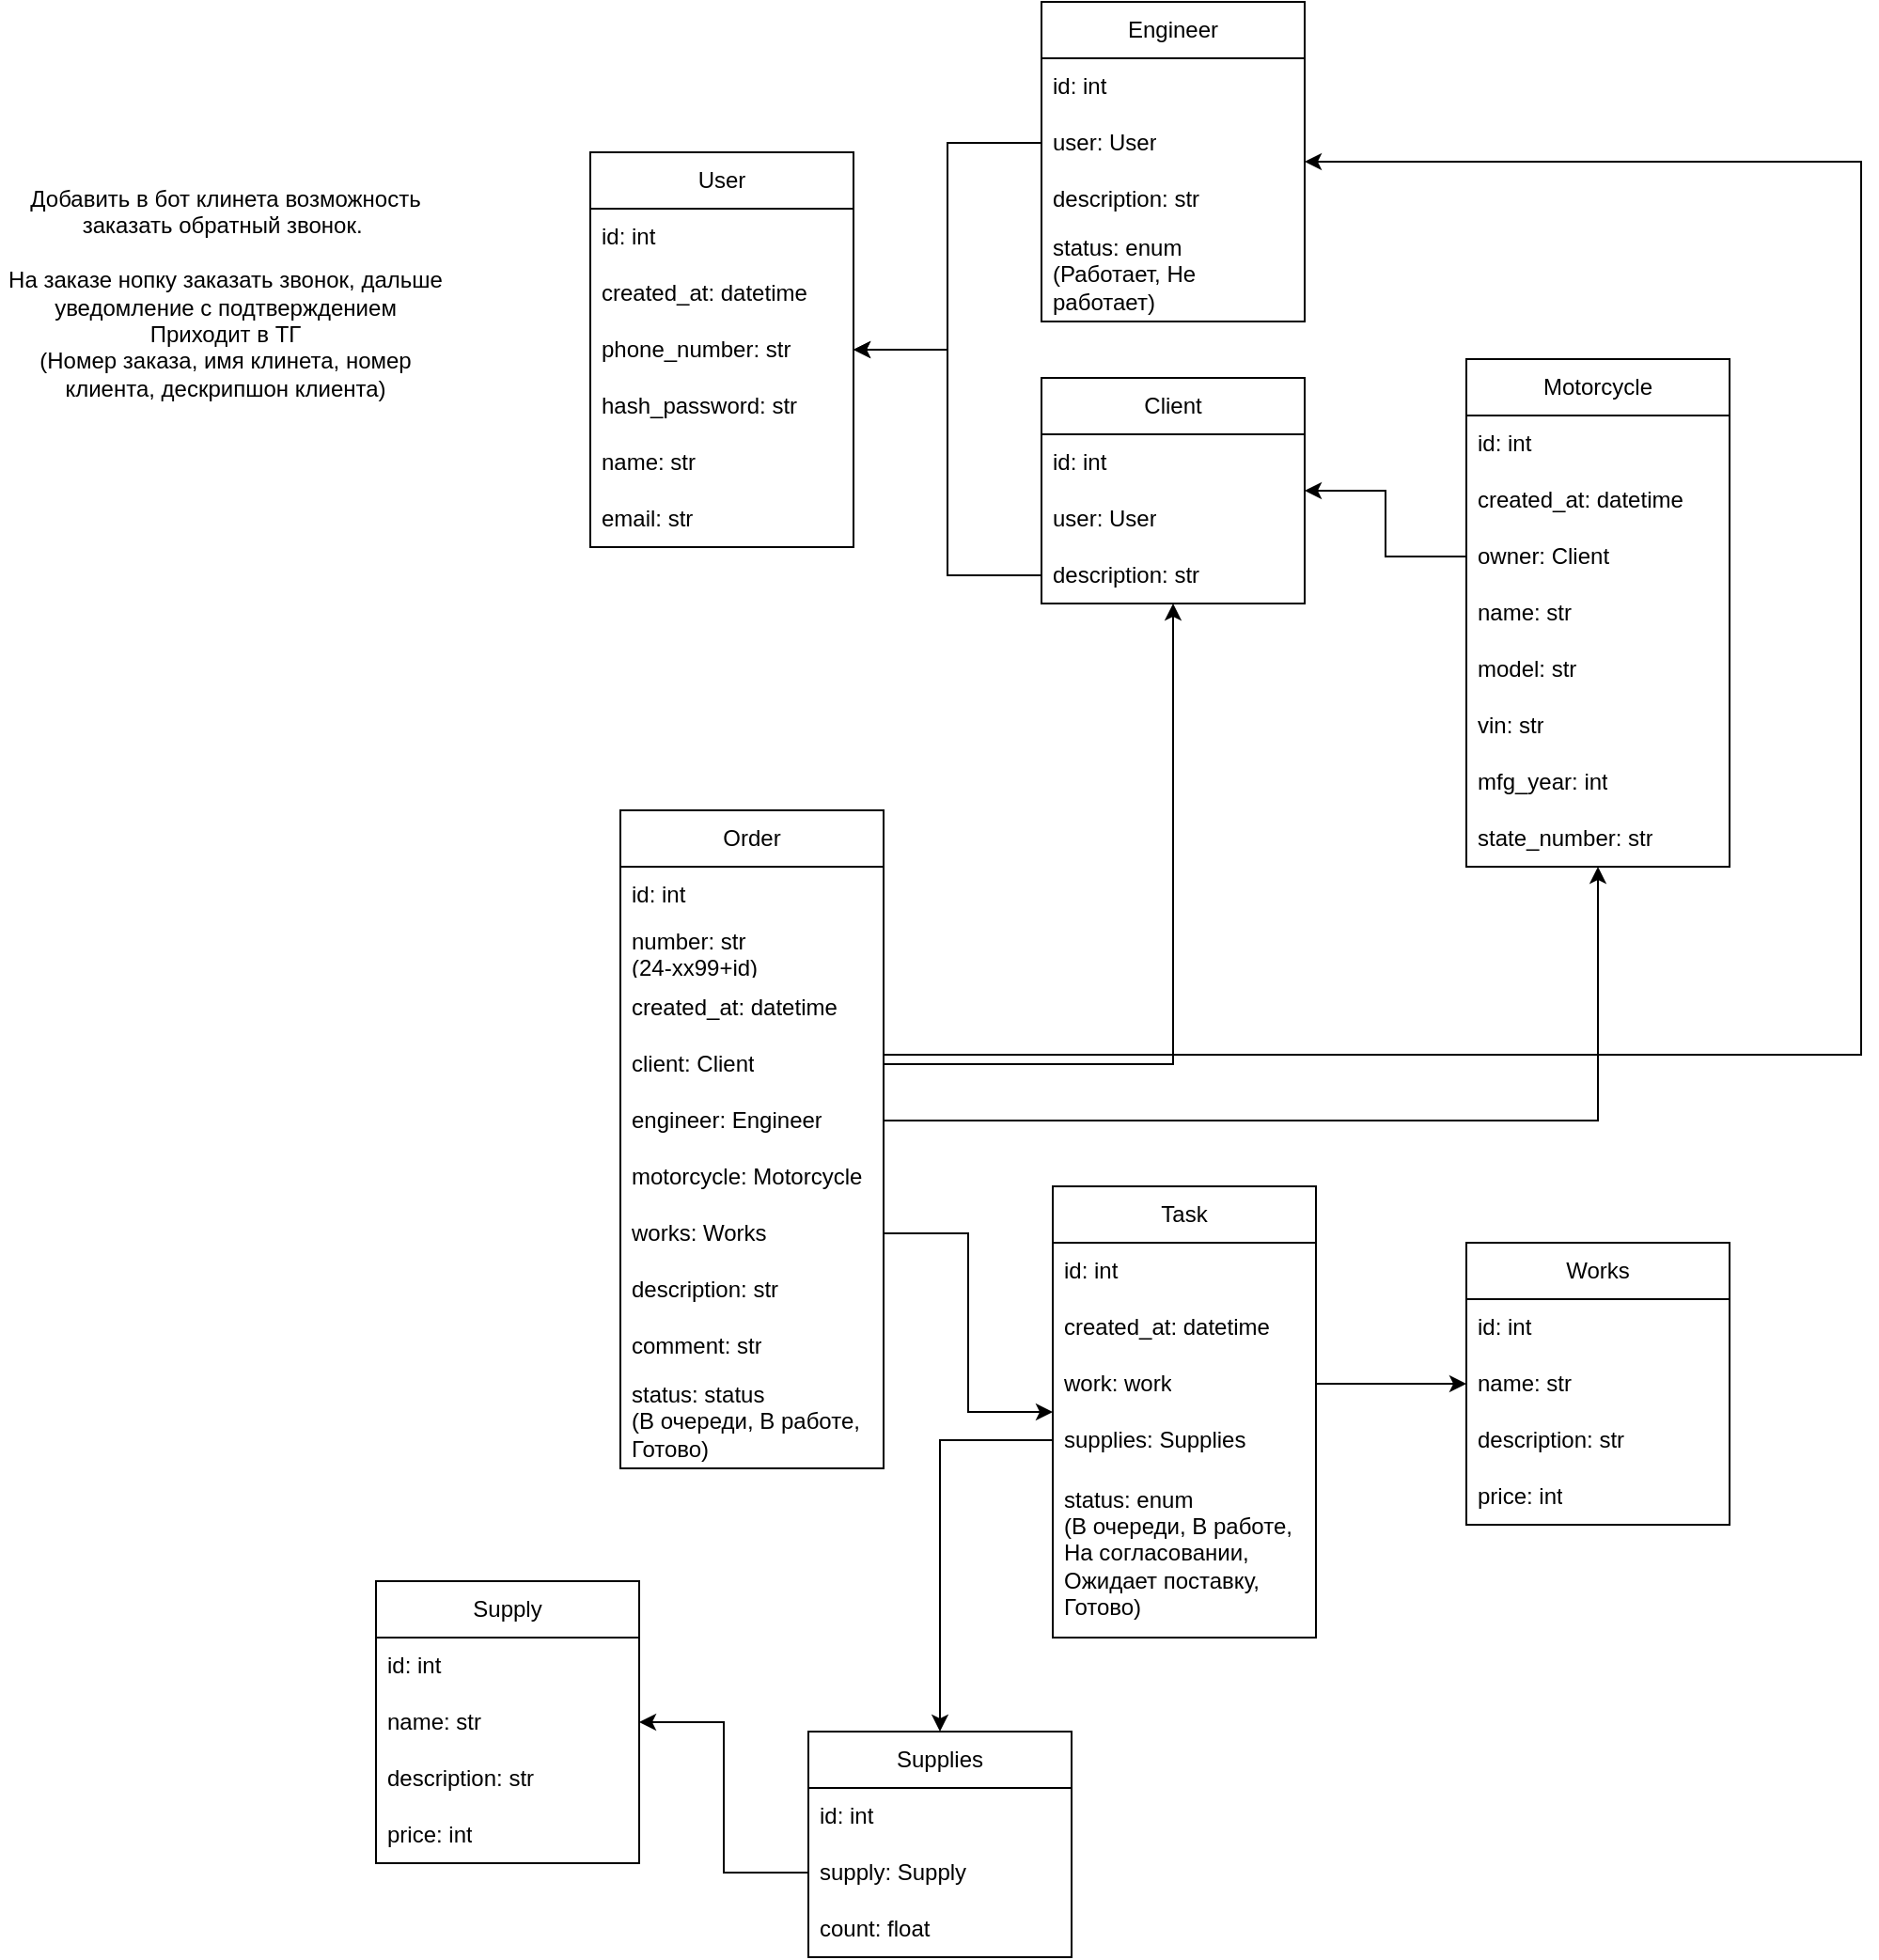 <mxfile version="23.1.5" type="device">
  <diagram name="DB" id="a5CBW0wvsJqK2SCzAaSJ">
    <mxGraphModel dx="2191" dy="843" grid="1" gridSize="10" guides="1" tooltips="1" connect="1" arrows="1" fold="1" page="1" pageScale="1" pageWidth="827" pageHeight="1169" math="0" shadow="0">
      <root>
        <mxCell id="0" />
        <mxCell id="1" parent="0" />
        <mxCell id="pq8M6P8lExrLLi4XYhWV-19" value="User" style="swimlane;fontStyle=0;childLayout=stackLayout;horizontal=1;startSize=30;horizontalStack=0;resizeParent=1;resizeParentMax=0;resizeLast=0;collapsible=1;marginBottom=0;whiteSpace=wrap;html=1;" parent="1" vertex="1">
          <mxGeometry x="34" y="150" width="140" height="210" as="geometry" />
        </mxCell>
        <mxCell id="pq8M6P8lExrLLi4XYhWV-20" value="id: int" style="text;strokeColor=none;fillColor=none;align=left;verticalAlign=middle;spacingLeft=4;spacingRight=4;overflow=hidden;points=[[0,0.5],[1,0.5]];portConstraint=eastwest;rotatable=0;whiteSpace=wrap;html=1;" parent="pq8M6P8lExrLLi4XYhWV-19" vertex="1">
          <mxGeometry y="30" width="140" height="30" as="geometry" />
        </mxCell>
        <mxCell id="pq8M6P8lExrLLi4XYhWV-25" value="created_at: datetime" style="text;strokeColor=none;fillColor=none;align=left;verticalAlign=middle;spacingLeft=4;spacingRight=4;overflow=hidden;points=[[0,0.5],[1,0.5]];portConstraint=eastwest;rotatable=0;whiteSpace=wrap;html=1;" parent="pq8M6P8lExrLLi4XYhWV-19" vertex="1">
          <mxGeometry y="60" width="140" height="30" as="geometry" />
        </mxCell>
        <mxCell id="pq8M6P8lExrLLi4XYhWV-24" value="phone_number: str" style="text;strokeColor=none;fillColor=none;align=left;verticalAlign=middle;spacingLeft=4;spacingRight=4;overflow=hidden;points=[[0,0.5],[1,0.5]];portConstraint=eastwest;rotatable=0;whiteSpace=wrap;html=1;" parent="pq8M6P8lExrLLi4XYhWV-19" vertex="1">
          <mxGeometry y="90" width="140" height="30" as="geometry" />
        </mxCell>
        <mxCell id="pq8M6P8lExrLLi4XYhWV-22" value="hash_password: str" style="text;strokeColor=none;fillColor=none;align=left;verticalAlign=middle;spacingLeft=4;spacingRight=4;overflow=hidden;points=[[0,0.5],[1,0.5]];portConstraint=eastwest;rotatable=0;whiteSpace=wrap;html=1;" parent="pq8M6P8lExrLLi4XYhWV-19" vertex="1">
          <mxGeometry y="120" width="140" height="30" as="geometry" />
        </mxCell>
        <mxCell id="pq8M6P8lExrLLi4XYhWV-23" value="name: str" style="text;strokeColor=none;fillColor=none;align=left;verticalAlign=middle;spacingLeft=4;spacingRight=4;overflow=hidden;points=[[0,0.5],[1,0.5]];portConstraint=eastwest;rotatable=0;whiteSpace=wrap;html=1;" parent="pq8M6P8lExrLLi4XYhWV-19" vertex="1">
          <mxGeometry y="150" width="140" height="30" as="geometry" />
        </mxCell>
        <mxCell id="pq8M6P8lExrLLi4XYhWV-26" value="email: str" style="text;strokeColor=none;fillColor=none;align=left;verticalAlign=middle;spacingLeft=4;spacingRight=4;overflow=hidden;points=[[0,0.5],[1,0.5]];portConstraint=eastwest;rotatable=0;whiteSpace=wrap;html=1;" parent="pq8M6P8lExrLLi4XYhWV-19" vertex="1">
          <mxGeometry y="180" width="140" height="30" as="geometry" />
        </mxCell>
        <mxCell id="pq8M6P8lExrLLi4XYhWV-28" value="&lt;div&gt;Engineer&lt;br&gt;&lt;/div&gt;" style="swimlane;fontStyle=0;childLayout=stackLayout;horizontal=1;startSize=30;horizontalStack=0;resizeParent=1;resizeParentMax=0;resizeLast=0;collapsible=1;marginBottom=0;whiteSpace=wrap;html=1;" parent="1" vertex="1">
          <mxGeometry x="274" y="70" width="140" height="170" as="geometry" />
        </mxCell>
        <mxCell id="pq8M6P8lExrLLi4XYhWV-29" value="id: int" style="text;strokeColor=none;fillColor=none;align=left;verticalAlign=middle;spacingLeft=4;spacingRight=4;overflow=hidden;points=[[0,0.5],[1,0.5]];portConstraint=eastwest;rotatable=0;whiteSpace=wrap;html=1;" parent="pq8M6P8lExrLLi4XYhWV-28" vertex="1">
          <mxGeometry y="30" width="140" height="30" as="geometry" />
        </mxCell>
        <mxCell id="pq8M6P8lExrLLi4XYhWV-36" value="user: User" style="text;strokeColor=none;fillColor=none;align=left;verticalAlign=middle;spacingLeft=4;spacingRight=4;overflow=hidden;points=[[0,0.5],[1,0.5]];portConstraint=eastwest;rotatable=0;whiteSpace=wrap;html=1;" parent="pq8M6P8lExrLLi4XYhWV-28" vertex="1">
          <mxGeometry y="60" width="140" height="30" as="geometry" />
        </mxCell>
        <mxCell id="-woelq_hJzqOnR1tFNZc-2" value="description: str" style="text;strokeColor=none;fillColor=none;align=left;verticalAlign=middle;spacingLeft=4;spacingRight=4;overflow=hidden;points=[[0,0.5],[1,0.5]];portConstraint=eastwest;rotatable=0;whiteSpace=wrap;html=1;" parent="pq8M6P8lExrLLi4XYhWV-28" vertex="1">
          <mxGeometry y="90" width="140" height="30" as="geometry" />
        </mxCell>
        <mxCell id="pq8M6P8lExrLLi4XYhWV-44" value="status: enum&lt;br&gt;(Работает, Не работает)" style="text;strokeColor=none;fillColor=none;align=left;verticalAlign=middle;spacingLeft=4;spacingRight=4;overflow=hidden;points=[[0,0.5],[1,0.5]];portConstraint=eastwest;rotatable=0;whiteSpace=wrap;html=1;" parent="pq8M6P8lExrLLi4XYhWV-28" vertex="1">
          <mxGeometry y="120" width="140" height="50" as="geometry" />
        </mxCell>
        <mxCell id="pq8M6P8lExrLLi4XYhWV-37" style="edgeStyle=orthogonalEdgeStyle;rounded=0;orthogonalLoop=1;jettySize=auto;html=1;exitX=0;exitY=0.5;exitDx=0;exitDy=0;" parent="1" source="pq8M6P8lExrLLi4XYhWV-36" target="pq8M6P8lExrLLi4XYhWV-19" edge="1">
          <mxGeometry relative="1" as="geometry" />
        </mxCell>
        <mxCell id="pq8M6P8lExrLLi4XYhWV-39" value="&lt;div&gt;Client&lt;br&gt;&lt;/div&gt;" style="swimlane;fontStyle=0;childLayout=stackLayout;horizontal=1;startSize=30;horizontalStack=0;resizeParent=1;resizeParentMax=0;resizeLast=0;collapsible=1;marginBottom=0;whiteSpace=wrap;html=1;" parent="1" vertex="1">
          <mxGeometry x="274" y="270" width="140" height="120" as="geometry" />
        </mxCell>
        <mxCell id="pq8M6P8lExrLLi4XYhWV-40" value="id: int" style="text;strokeColor=none;fillColor=none;align=left;verticalAlign=middle;spacingLeft=4;spacingRight=4;overflow=hidden;points=[[0,0.5],[1,0.5]];portConstraint=eastwest;rotatable=0;whiteSpace=wrap;html=1;" parent="pq8M6P8lExrLLi4XYhWV-39" vertex="1">
          <mxGeometry y="30" width="140" height="30" as="geometry" />
        </mxCell>
        <mxCell id="-woelq_hJzqOnR1tFNZc-1" value="user: User" style="text;strokeColor=none;fillColor=none;align=left;verticalAlign=middle;spacingLeft=4;spacingRight=4;overflow=hidden;points=[[0,0.5],[1,0.5]];portConstraint=eastwest;rotatable=0;whiteSpace=wrap;html=1;" parent="pq8M6P8lExrLLi4XYhWV-39" vertex="1">
          <mxGeometry y="60" width="140" height="30" as="geometry" />
        </mxCell>
        <mxCell id="pq8M6P8lExrLLi4XYhWV-42" value="description: str" style="text;strokeColor=none;fillColor=none;align=left;verticalAlign=middle;spacingLeft=4;spacingRight=4;overflow=hidden;points=[[0,0.5],[1,0.5]];portConstraint=eastwest;rotatable=0;whiteSpace=wrap;html=1;" parent="pq8M6P8lExrLLi4XYhWV-39" vertex="1">
          <mxGeometry y="90" width="140" height="30" as="geometry" />
        </mxCell>
        <mxCell id="pq8M6P8lExrLLi4XYhWV-43" style="edgeStyle=orthogonalEdgeStyle;rounded=0;orthogonalLoop=1;jettySize=auto;html=1;exitX=0;exitY=0.5;exitDx=0;exitDy=0;" parent="1" source="pq8M6P8lExrLLi4XYhWV-42" target="pq8M6P8lExrLLi4XYhWV-19" edge="1">
          <mxGeometry relative="1" as="geometry" />
        </mxCell>
        <mxCell id="pq8M6P8lExrLLi4XYhWV-45" value="&lt;div&gt;Motorcycle&lt;br&gt;&lt;/div&gt;" style="swimlane;fontStyle=0;childLayout=stackLayout;horizontal=1;startSize=30;horizontalStack=0;resizeParent=1;resizeParentMax=0;resizeLast=0;collapsible=1;marginBottom=0;whiteSpace=wrap;html=1;" parent="1" vertex="1">
          <mxGeometry x="500" y="260" width="140" height="270" as="geometry" />
        </mxCell>
        <mxCell id="pq8M6P8lExrLLi4XYhWV-46" value="id: int" style="text;strokeColor=none;fillColor=none;align=left;verticalAlign=middle;spacingLeft=4;spacingRight=4;overflow=hidden;points=[[0,0.5],[1,0.5]];portConstraint=eastwest;rotatable=0;whiteSpace=wrap;html=1;" parent="pq8M6P8lExrLLi4XYhWV-45" vertex="1">
          <mxGeometry y="30" width="140" height="30" as="geometry" />
        </mxCell>
        <mxCell id="pq8M6P8lExrLLi4XYhWV-47" value="created_at: datetime" style="text;strokeColor=none;fillColor=none;align=left;verticalAlign=middle;spacingLeft=4;spacingRight=4;overflow=hidden;points=[[0,0.5],[1,0.5]];portConstraint=eastwest;rotatable=0;whiteSpace=wrap;html=1;" parent="pq8M6P8lExrLLi4XYhWV-45" vertex="1">
          <mxGeometry y="60" width="140" height="30" as="geometry" />
        </mxCell>
        <mxCell id="pq8M6P8lExrLLi4XYhWV-48" value="owner: Client" style="text;strokeColor=none;fillColor=none;align=left;verticalAlign=middle;spacingLeft=4;spacingRight=4;overflow=hidden;points=[[0,0.5],[1,0.5]];portConstraint=eastwest;rotatable=0;whiteSpace=wrap;html=1;" parent="pq8M6P8lExrLLi4XYhWV-45" vertex="1">
          <mxGeometry y="90" width="140" height="30" as="geometry" />
        </mxCell>
        <mxCell id="pq8M6P8lExrLLi4XYhWV-51" value="name: str" style="text;strokeColor=none;fillColor=none;align=left;verticalAlign=middle;spacingLeft=4;spacingRight=4;overflow=hidden;points=[[0,0.5],[1,0.5]];portConstraint=eastwest;rotatable=0;whiteSpace=wrap;html=1;" parent="pq8M6P8lExrLLi4XYhWV-45" vertex="1">
          <mxGeometry y="120" width="140" height="30" as="geometry" />
        </mxCell>
        <mxCell id="pq8M6P8lExrLLi4XYhWV-52" value="model: str" style="text;strokeColor=none;fillColor=none;align=left;verticalAlign=middle;spacingLeft=4;spacingRight=4;overflow=hidden;points=[[0,0.5],[1,0.5]];portConstraint=eastwest;rotatable=0;whiteSpace=wrap;html=1;" parent="pq8M6P8lExrLLi4XYhWV-45" vertex="1">
          <mxGeometry y="150" width="140" height="30" as="geometry" />
        </mxCell>
        <mxCell id="-bgJqrQdGPXA3HlWsKVl-1" value="vin: str" style="text;strokeColor=none;fillColor=none;align=left;verticalAlign=middle;spacingLeft=4;spacingRight=4;overflow=hidden;points=[[0,0.5],[1,0.5]];portConstraint=eastwest;rotatable=0;whiteSpace=wrap;html=1;" vertex="1" parent="pq8M6P8lExrLLi4XYhWV-45">
          <mxGeometry y="180" width="140" height="30" as="geometry" />
        </mxCell>
        <mxCell id="pq8M6P8lExrLLi4XYhWV-53" value="mfg_year: int" style="text;strokeColor=none;fillColor=none;align=left;verticalAlign=middle;spacingLeft=4;spacingRight=4;overflow=hidden;points=[[0,0.5],[1,0.5]];portConstraint=eastwest;rotatable=0;whiteSpace=wrap;html=1;" parent="pq8M6P8lExrLLi4XYhWV-45" vertex="1">
          <mxGeometry y="210" width="140" height="30" as="geometry" />
        </mxCell>
        <mxCell id="-bgJqrQdGPXA3HlWsKVl-2" value="state_number: str" style="text;strokeColor=none;fillColor=none;align=left;verticalAlign=middle;spacingLeft=4;spacingRight=4;overflow=hidden;points=[[0,0.5],[1,0.5]];portConstraint=eastwest;rotatable=0;whiteSpace=wrap;html=1;" vertex="1" parent="pq8M6P8lExrLLi4XYhWV-45">
          <mxGeometry y="240" width="140" height="30" as="geometry" />
        </mxCell>
        <mxCell id="pq8M6P8lExrLLi4XYhWV-49" style="edgeStyle=orthogonalEdgeStyle;rounded=0;orthogonalLoop=1;jettySize=auto;html=1;exitX=0;exitY=0.5;exitDx=0;exitDy=0;" parent="1" source="pq8M6P8lExrLLi4XYhWV-48" target="pq8M6P8lExrLLi4XYhWV-39" edge="1">
          <mxGeometry relative="1" as="geometry" />
        </mxCell>
        <mxCell id="pq8M6P8lExrLLi4XYhWV-54" value="&lt;div&gt;Order&lt;br&gt;&lt;/div&gt;" style="swimlane;fontStyle=0;childLayout=stackLayout;horizontal=1;startSize=30;horizontalStack=0;resizeParent=1;resizeParentMax=0;resizeLast=0;collapsible=1;marginBottom=0;whiteSpace=wrap;html=1;" parent="1" vertex="1">
          <mxGeometry x="50" y="500" width="140" height="350" as="geometry" />
        </mxCell>
        <mxCell id="pq8M6P8lExrLLi4XYhWV-55" value="id: int" style="text;strokeColor=none;fillColor=none;align=left;verticalAlign=middle;spacingLeft=4;spacingRight=4;overflow=hidden;points=[[0,0.5],[1,0.5]];portConstraint=eastwest;rotatable=0;whiteSpace=wrap;html=1;" parent="pq8M6P8lExrLLi4XYhWV-54" vertex="1">
          <mxGeometry y="30" width="140" height="30" as="geometry" />
        </mxCell>
        <mxCell id="-bgJqrQdGPXA3HlWsKVl-36" value="number: str&lt;br&gt;(24-xx99+id)" style="text;strokeColor=none;fillColor=none;align=left;verticalAlign=middle;spacingLeft=4;spacingRight=4;overflow=hidden;points=[[0,0.5],[1,0.5]];portConstraint=eastwest;rotatable=0;whiteSpace=wrap;html=1;" vertex="1" parent="pq8M6P8lExrLLi4XYhWV-54">
          <mxGeometry y="60" width="140" height="30" as="geometry" />
        </mxCell>
        <mxCell id="pq8M6P8lExrLLi4XYhWV-56" value="created_at: datetime" style="text;strokeColor=none;fillColor=none;align=left;verticalAlign=middle;spacingLeft=4;spacingRight=4;overflow=hidden;points=[[0,0.5],[1,0.5]];portConstraint=eastwest;rotatable=0;whiteSpace=wrap;html=1;" parent="pq8M6P8lExrLLi4XYhWV-54" vertex="1">
          <mxGeometry y="90" width="140" height="30" as="geometry" />
        </mxCell>
        <mxCell id="pq8M6P8lExrLLi4XYhWV-57" value="client: Client" style="text;strokeColor=none;fillColor=none;align=left;verticalAlign=middle;spacingLeft=4;spacingRight=4;overflow=hidden;points=[[0,0.5],[1,0.5]];portConstraint=eastwest;rotatable=0;whiteSpace=wrap;html=1;" parent="pq8M6P8lExrLLi4XYhWV-54" vertex="1">
          <mxGeometry y="120" width="140" height="30" as="geometry" />
        </mxCell>
        <mxCell id="pq8M6P8lExrLLi4XYhWV-58" value="engineer: Engineer" style="text;strokeColor=none;fillColor=none;align=left;verticalAlign=middle;spacingLeft=4;spacingRight=4;overflow=hidden;points=[[0,0.5],[1,0.5]];portConstraint=eastwest;rotatable=0;whiteSpace=wrap;html=1;" parent="pq8M6P8lExrLLi4XYhWV-54" vertex="1">
          <mxGeometry y="150" width="140" height="30" as="geometry" />
        </mxCell>
        <mxCell id="pq8M6P8lExrLLi4XYhWV-61" value="motorcycle: Motorcycle" style="text;strokeColor=none;fillColor=none;align=left;verticalAlign=middle;spacingLeft=4;spacingRight=4;overflow=hidden;points=[[0,0.5],[1,0.5]];portConstraint=eastwest;rotatable=0;whiteSpace=wrap;html=1;" parent="pq8M6P8lExrLLi4XYhWV-54" vertex="1">
          <mxGeometry y="180" width="140" height="30" as="geometry" />
        </mxCell>
        <mxCell id="pq8M6P8lExrLLi4XYhWV-63" value="works: Works" style="text;strokeColor=none;fillColor=none;align=left;verticalAlign=middle;spacingLeft=4;spacingRight=4;overflow=hidden;points=[[0,0.5],[1,0.5]];portConstraint=eastwest;rotatable=0;whiteSpace=wrap;html=1;" parent="pq8M6P8lExrLLi4XYhWV-54" vertex="1">
          <mxGeometry y="210" width="140" height="30" as="geometry" />
        </mxCell>
        <mxCell id="pq8M6P8lExrLLi4XYhWV-76" value="description: str" style="text;strokeColor=none;fillColor=none;align=left;verticalAlign=middle;spacingLeft=4;spacingRight=4;overflow=hidden;points=[[0,0.5],[1,0.5]];portConstraint=eastwest;rotatable=0;whiteSpace=wrap;html=1;" parent="pq8M6P8lExrLLi4XYhWV-54" vertex="1">
          <mxGeometry y="240" width="140" height="30" as="geometry" />
        </mxCell>
        <mxCell id="-bgJqrQdGPXA3HlWsKVl-5" value="comment: str" style="text;strokeColor=none;fillColor=none;align=left;verticalAlign=middle;spacingLeft=4;spacingRight=4;overflow=hidden;points=[[0,0.5],[1,0.5]];portConstraint=eastwest;rotatable=0;whiteSpace=wrap;html=1;" vertex="1" parent="pq8M6P8lExrLLi4XYhWV-54">
          <mxGeometry y="270" width="140" height="30" as="geometry" />
        </mxCell>
        <mxCell id="pq8M6P8lExrLLi4XYhWV-62" value="status: status&lt;br&gt;(В очереди, В работе,&amp;nbsp;&lt;br&gt;Готово)" style="text;strokeColor=none;fillColor=none;align=left;verticalAlign=middle;spacingLeft=4;spacingRight=4;overflow=hidden;points=[[0,0.5],[1,0.5]];portConstraint=eastwest;rotatable=0;whiteSpace=wrap;html=1;" parent="pq8M6P8lExrLLi4XYhWV-54" vertex="1">
          <mxGeometry y="300" width="140" height="50" as="geometry" />
        </mxCell>
        <mxCell id="pq8M6P8lExrLLi4XYhWV-64" style="edgeStyle=orthogonalEdgeStyle;rounded=0;orthogonalLoop=1;jettySize=auto;html=1;exitX=1;exitY=0.5;exitDx=0;exitDy=0;" parent="1" source="pq8M6P8lExrLLi4XYhWV-61" target="pq8M6P8lExrLLi4XYhWV-45" edge="1">
          <mxGeometry relative="1" as="geometry">
            <Array as="points">
              <mxPoint x="570" y="665" />
            </Array>
          </mxGeometry>
        </mxCell>
        <mxCell id="pq8M6P8lExrLLi4XYhWV-65" style="edgeStyle=orthogonalEdgeStyle;rounded=0;orthogonalLoop=1;jettySize=auto;html=1;exitX=1;exitY=0.5;exitDx=0;exitDy=0;" parent="1" source="pq8M6P8lExrLLi4XYhWV-58" target="pq8M6P8lExrLLi4XYhWV-28" edge="1">
          <mxGeometry relative="1" as="geometry">
            <Array as="points">
              <mxPoint x="190" y="630" />
              <mxPoint x="710" y="630" />
              <mxPoint x="710" y="155" />
            </Array>
          </mxGeometry>
        </mxCell>
        <mxCell id="pq8M6P8lExrLLi4XYhWV-66" style="edgeStyle=orthogonalEdgeStyle;rounded=0;orthogonalLoop=1;jettySize=auto;html=1;exitX=1;exitY=0.5;exitDx=0;exitDy=0;" parent="1" source="pq8M6P8lExrLLi4XYhWV-57" target="pq8M6P8lExrLLi4XYhWV-39" edge="1">
          <mxGeometry relative="1" as="geometry" />
        </mxCell>
        <mxCell id="pq8M6P8lExrLLi4XYhWV-67" value="&lt;div&gt;Works&lt;br&gt;&lt;/div&gt;" style="swimlane;fontStyle=0;childLayout=stackLayout;horizontal=1;startSize=30;horizontalStack=0;resizeParent=1;resizeParentMax=0;resizeLast=0;collapsible=1;marginBottom=0;whiteSpace=wrap;html=1;" parent="1" vertex="1">
          <mxGeometry x="500" y="730" width="140" height="150" as="geometry" />
        </mxCell>
        <mxCell id="pq8M6P8lExrLLi4XYhWV-68" value="id: int" style="text;strokeColor=none;fillColor=none;align=left;verticalAlign=middle;spacingLeft=4;spacingRight=4;overflow=hidden;points=[[0,0.5],[1,0.5]];portConstraint=eastwest;rotatable=0;whiteSpace=wrap;html=1;" parent="pq8M6P8lExrLLi4XYhWV-67" vertex="1">
          <mxGeometry y="30" width="140" height="30" as="geometry" />
        </mxCell>
        <mxCell id="pq8M6P8lExrLLi4XYhWV-70" value="name: str" style="text;strokeColor=none;fillColor=none;align=left;verticalAlign=middle;spacingLeft=4;spacingRight=4;overflow=hidden;points=[[0,0.5],[1,0.5]];portConstraint=eastwest;rotatable=0;whiteSpace=wrap;html=1;" parent="pq8M6P8lExrLLi4XYhWV-67" vertex="1">
          <mxGeometry y="60" width="140" height="30" as="geometry" />
        </mxCell>
        <mxCell id="pq8M6P8lExrLLi4XYhWV-71" value="description: str" style="text;strokeColor=none;fillColor=none;align=left;verticalAlign=middle;spacingLeft=4;spacingRight=4;overflow=hidden;points=[[0,0.5],[1,0.5]];portConstraint=eastwest;rotatable=0;whiteSpace=wrap;html=1;" parent="pq8M6P8lExrLLi4XYhWV-67" vertex="1">
          <mxGeometry y="90" width="140" height="30" as="geometry" />
        </mxCell>
        <mxCell id="pq8M6P8lExrLLi4XYhWV-72" value="price: int" style="text;strokeColor=none;fillColor=none;align=left;verticalAlign=middle;spacingLeft=4;spacingRight=4;overflow=hidden;points=[[0,0.5],[1,0.5]];portConstraint=eastwest;rotatable=0;whiteSpace=wrap;html=1;" parent="pq8M6P8lExrLLi4XYhWV-67" vertex="1">
          <mxGeometry y="120" width="140" height="30" as="geometry" />
        </mxCell>
        <mxCell id="-bgJqrQdGPXA3HlWsKVl-6" value="Task" style="swimlane;fontStyle=0;childLayout=stackLayout;horizontal=1;startSize=30;horizontalStack=0;resizeParent=1;resizeParentMax=0;resizeLast=0;collapsible=1;marginBottom=0;whiteSpace=wrap;html=1;" vertex="1" parent="1">
          <mxGeometry x="280" y="700" width="140" height="240" as="geometry" />
        </mxCell>
        <mxCell id="-bgJqrQdGPXA3HlWsKVl-7" value="id: int" style="text;strokeColor=none;fillColor=none;align=left;verticalAlign=middle;spacingLeft=4;spacingRight=4;overflow=hidden;points=[[0,0.5],[1,0.5]];portConstraint=eastwest;rotatable=0;whiteSpace=wrap;html=1;" vertex="1" parent="-bgJqrQdGPXA3HlWsKVl-6">
          <mxGeometry y="30" width="140" height="30" as="geometry" />
        </mxCell>
        <mxCell id="-bgJqrQdGPXA3HlWsKVl-17" value="created_at: datetime" style="text;strokeColor=none;fillColor=none;align=left;verticalAlign=middle;spacingLeft=4;spacingRight=4;overflow=hidden;points=[[0,0.5],[1,0.5]];portConstraint=eastwest;rotatable=0;whiteSpace=wrap;html=1;" vertex="1" parent="-bgJqrQdGPXA3HlWsKVl-6">
          <mxGeometry y="60" width="140" height="30" as="geometry" />
        </mxCell>
        <mxCell id="-bgJqrQdGPXA3HlWsKVl-14" value="work: work" style="text;strokeColor=none;fillColor=none;align=left;verticalAlign=middle;spacingLeft=4;spacingRight=4;overflow=hidden;points=[[0,0.5],[1,0.5]];portConstraint=eastwest;rotatable=0;whiteSpace=wrap;html=1;" vertex="1" parent="-bgJqrQdGPXA3HlWsKVl-6">
          <mxGeometry y="90" width="140" height="30" as="geometry" />
        </mxCell>
        <mxCell id="-bgJqrQdGPXA3HlWsKVl-23" value="supplies:&amp;nbsp;Supplies" style="text;strokeColor=none;fillColor=none;align=left;verticalAlign=middle;spacingLeft=4;spacingRight=4;overflow=hidden;points=[[0,0.5],[1,0.5]];portConstraint=eastwest;rotatable=0;whiteSpace=wrap;html=1;" vertex="1" parent="-bgJqrQdGPXA3HlWsKVl-6">
          <mxGeometry y="120" width="140" height="30" as="geometry" />
        </mxCell>
        <mxCell id="-bgJqrQdGPXA3HlWsKVl-15" value="status: enum&lt;br&gt;(В очереди, В работе,&amp;nbsp;&lt;br&gt;На согласовании, Ожидает поставку, Готово)" style="text;strokeColor=none;fillColor=none;align=left;verticalAlign=middle;spacingLeft=4;spacingRight=4;overflow=hidden;points=[[0,0.5],[1,0.5]];portConstraint=eastwest;rotatable=0;whiteSpace=wrap;html=1;" vertex="1" parent="-bgJqrQdGPXA3HlWsKVl-6">
          <mxGeometry y="150" width="140" height="90" as="geometry" />
        </mxCell>
        <mxCell id="-bgJqrQdGPXA3HlWsKVl-13" style="edgeStyle=orthogonalEdgeStyle;rounded=0;orthogonalLoop=1;jettySize=auto;html=1;exitX=1;exitY=0.5;exitDx=0;exitDy=0;" edge="1" parent="1" source="pq8M6P8lExrLLi4XYhWV-63" target="-bgJqrQdGPXA3HlWsKVl-6">
          <mxGeometry relative="1" as="geometry" />
        </mxCell>
        <mxCell id="-bgJqrQdGPXA3HlWsKVl-16" style="edgeStyle=orthogonalEdgeStyle;rounded=0;orthogonalLoop=1;jettySize=auto;html=1;exitX=1;exitY=0.5;exitDx=0;exitDy=0;" edge="1" parent="1" source="-bgJqrQdGPXA3HlWsKVl-14" target="pq8M6P8lExrLLi4XYhWV-67">
          <mxGeometry relative="1" as="geometry" />
        </mxCell>
        <mxCell id="-bgJqrQdGPXA3HlWsKVl-18" value="&lt;div&gt;Supply&lt;br&gt;&lt;/div&gt;" style="swimlane;fontStyle=0;childLayout=stackLayout;horizontal=1;startSize=30;horizontalStack=0;resizeParent=1;resizeParentMax=0;resizeLast=0;collapsible=1;marginBottom=0;whiteSpace=wrap;html=1;" vertex="1" parent="1">
          <mxGeometry x="-80" y="910" width="140" height="150" as="geometry" />
        </mxCell>
        <mxCell id="-bgJqrQdGPXA3HlWsKVl-19" value="id: int" style="text;strokeColor=none;fillColor=none;align=left;verticalAlign=middle;spacingLeft=4;spacingRight=4;overflow=hidden;points=[[0,0.5],[1,0.5]];portConstraint=eastwest;rotatable=0;whiteSpace=wrap;html=1;" vertex="1" parent="-bgJqrQdGPXA3HlWsKVl-18">
          <mxGeometry y="30" width="140" height="30" as="geometry" />
        </mxCell>
        <mxCell id="-bgJqrQdGPXA3HlWsKVl-20" value="name: str" style="text;strokeColor=none;fillColor=none;align=left;verticalAlign=middle;spacingLeft=4;spacingRight=4;overflow=hidden;points=[[0,0.5],[1,0.5]];portConstraint=eastwest;rotatable=0;whiteSpace=wrap;html=1;" vertex="1" parent="-bgJqrQdGPXA3HlWsKVl-18">
          <mxGeometry y="60" width="140" height="30" as="geometry" />
        </mxCell>
        <mxCell id="-bgJqrQdGPXA3HlWsKVl-21" value="description: str" style="text;strokeColor=none;fillColor=none;align=left;verticalAlign=middle;spacingLeft=4;spacingRight=4;overflow=hidden;points=[[0,0.5],[1,0.5]];portConstraint=eastwest;rotatable=0;whiteSpace=wrap;html=1;" vertex="1" parent="-bgJqrQdGPXA3HlWsKVl-18">
          <mxGeometry y="90" width="140" height="30" as="geometry" />
        </mxCell>
        <mxCell id="-bgJqrQdGPXA3HlWsKVl-35" value="price: int" style="text;strokeColor=none;fillColor=none;align=left;verticalAlign=middle;spacingLeft=4;spacingRight=4;overflow=hidden;points=[[0,0.5],[1,0.5]];portConstraint=eastwest;rotatable=0;whiteSpace=wrap;html=1;" vertex="1" parent="-bgJqrQdGPXA3HlWsKVl-18">
          <mxGeometry y="120" width="140" height="30" as="geometry" />
        </mxCell>
        <mxCell id="-bgJqrQdGPXA3HlWsKVl-26" value="&lt;div&gt;Supplies&lt;br&gt;&lt;/div&gt;" style="swimlane;fontStyle=0;childLayout=stackLayout;horizontal=1;startSize=30;horizontalStack=0;resizeParent=1;resizeParentMax=0;resizeLast=0;collapsible=1;marginBottom=0;whiteSpace=wrap;html=1;" vertex="1" parent="1">
          <mxGeometry x="150" y="990" width="140" height="120" as="geometry" />
        </mxCell>
        <mxCell id="-bgJqrQdGPXA3HlWsKVl-27" value="id: int" style="text;strokeColor=none;fillColor=none;align=left;verticalAlign=middle;spacingLeft=4;spacingRight=4;overflow=hidden;points=[[0,0.5],[1,0.5]];portConstraint=eastwest;rotatable=0;whiteSpace=wrap;html=1;" vertex="1" parent="-bgJqrQdGPXA3HlWsKVl-26">
          <mxGeometry y="30" width="140" height="30" as="geometry" />
        </mxCell>
        <mxCell id="-bgJqrQdGPXA3HlWsKVl-33" value="supply: Supply" style="text;strokeColor=none;fillColor=none;align=left;verticalAlign=middle;spacingLeft=4;spacingRight=4;overflow=hidden;points=[[0,0.5],[1,0.5]];portConstraint=eastwest;rotatable=0;whiteSpace=wrap;html=1;" vertex="1" parent="-bgJqrQdGPXA3HlWsKVl-26">
          <mxGeometry y="60" width="140" height="30" as="geometry" />
        </mxCell>
        <mxCell id="-bgJqrQdGPXA3HlWsKVl-29" value="count: float" style="text;strokeColor=none;fillColor=none;align=left;verticalAlign=middle;spacingLeft=4;spacingRight=4;overflow=hidden;points=[[0,0.5],[1,0.5]];portConstraint=eastwest;rotatable=0;whiteSpace=wrap;html=1;" vertex="1" parent="-bgJqrQdGPXA3HlWsKVl-26">
          <mxGeometry y="90" width="140" height="30" as="geometry" />
        </mxCell>
        <mxCell id="-bgJqrQdGPXA3HlWsKVl-32" style="edgeStyle=orthogonalEdgeStyle;rounded=0;orthogonalLoop=1;jettySize=auto;html=1;exitX=0;exitY=0.5;exitDx=0;exitDy=0;" edge="1" parent="1" source="-bgJqrQdGPXA3HlWsKVl-23" target="-bgJqrQdGPXA3HlWsKVl-26">
          <mxGeometry relative="1" as="geometry" />
        </mxCell>
        <mxCell id="-bgJqrQdGPXA3HlWsKVl-34" style="edgeStyle=orthogonalEdgeStyle;rounded=0;orthogonalLoop=1;jettySize=auto;html=1;exitX=0;exitY=0.5;exitDx=0;exitDy=0;" edge="1" parent="1" source="-bgJqrQdGPXA3HlWsKVl-33" target="-bgJqrQdGPXA3HlWsKVl-18">
          <mxGeometry relative="1" as="geometry" />
        </mxCell>
        <mxCell id="-bgJqrQdGPXA3HlWsKVl-37" value="Добавить в бот клинета возможность заказать обратный звонок.&amp;nbsp;&lt;br&gt;&lt;br&gt;На заказе нопку заказать звонок, дальше уведомление с подтверждением&lt;br&gt;Приходит в ТГ&lt;br&gt;(Номер заказа, имя клинета, номер клиента, дескрипшон клиента)" style="text;html=1;align=center;verticalAlign=middle;whiteSpace=wrap;rounded=0;" vertex="1" parent="1">
          <mxGeometry x="-280" y="210" width="240" height="30" as="geometry" />
        </mxCell>
      </root>
    </mxGraphModel>
  </diagram>
</mxfile>
